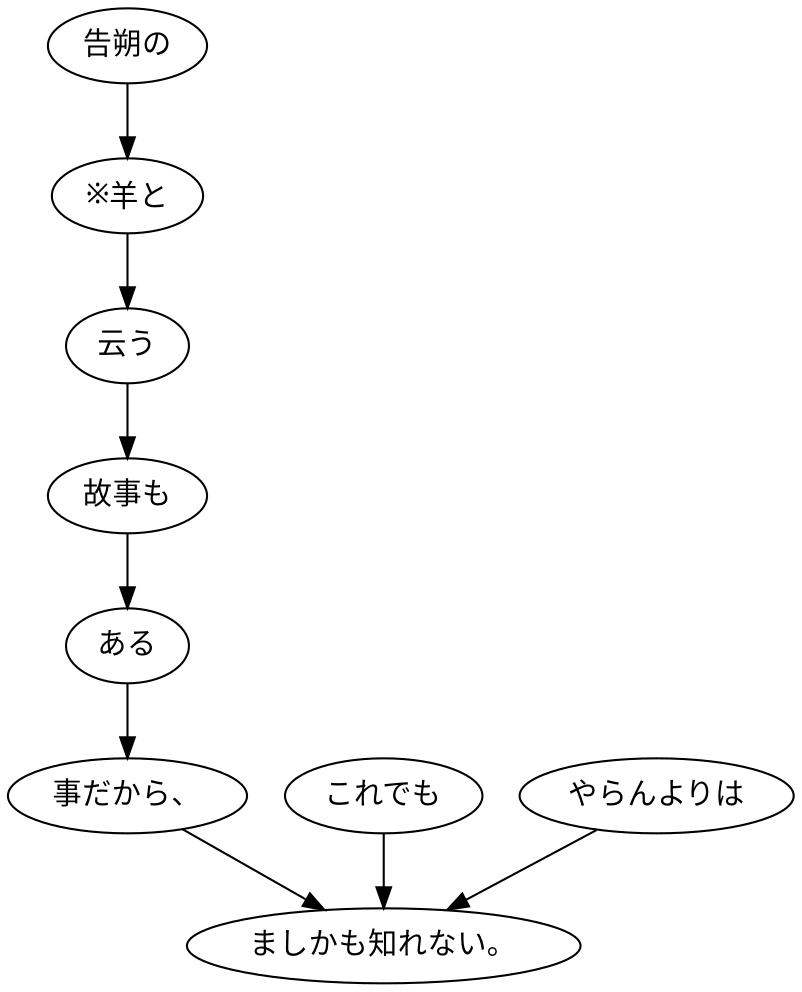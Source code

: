 digraph graph6411 {
	node0 [label="告朔の"];
	node1 [label="※羊と"];
	node2 [label="云う"];
	node3 [label="故事も"];
	node4 [label="ある"];
	node5 [label="事だから、"];
	node6 [label="これでも"];
	node7 [label="やらんよりは"];
	node8 [label="ましかも知れない。"];
	node0 -> node1;
	node1 -> node2;
	node2 -> node3;
	node3 -> node4;
	node4 -> node5;
	node5 -> node8;
	node6 -> node8;
	node7 -> node8;
}
